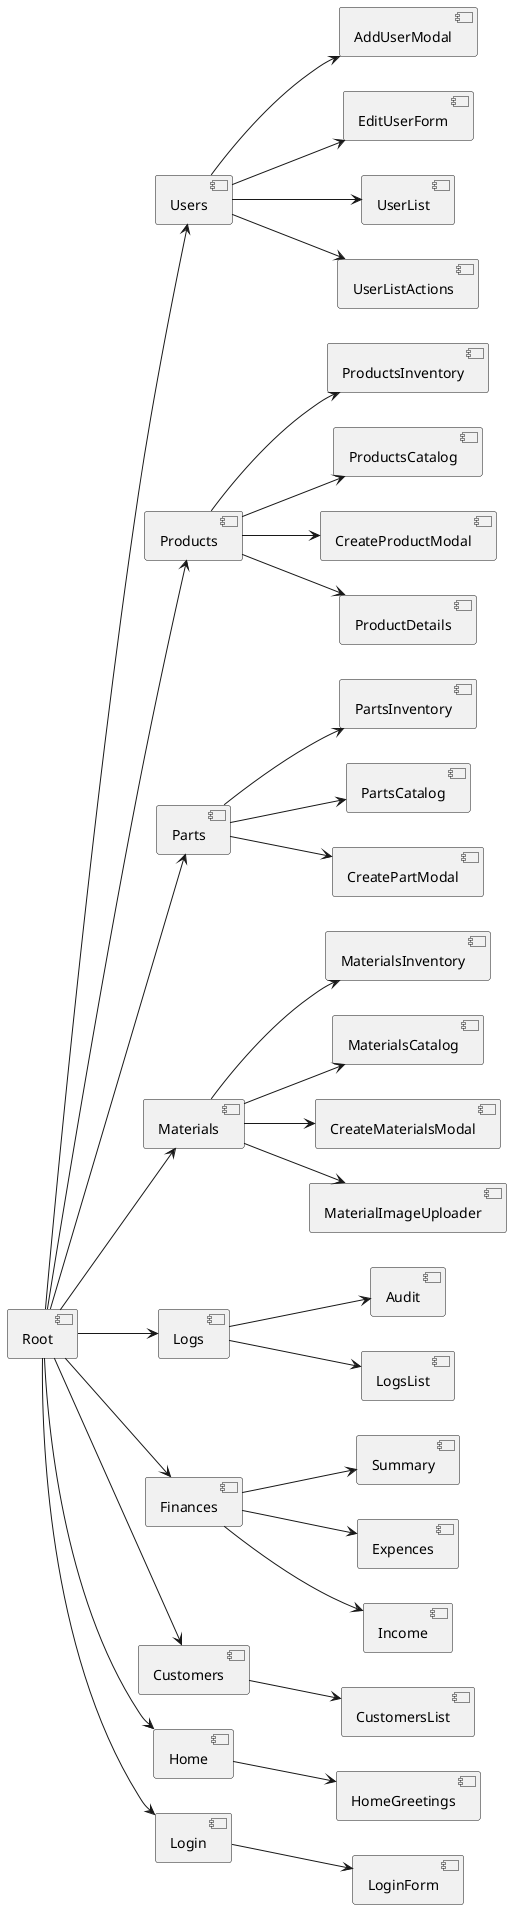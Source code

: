 @startuml
left to right direction

[Root] --> [Users]
[Root] --> [Products]
[Root] --> [Parts]
[Root] --> [Materials]
[Root] --> [Logs]
[Root] --> [Finances]
[Root] --> [Customers]
[Root] --> [Home]
[Home] --> [HomeGreetings]
[Root] --> [Login]
[Login] --> [LoginForm]
[Parts] --> [PartsInventory]
[Parts] --> [PartsCatalog]
[Parts] --> [CreatePartModal]
[Logs] --> [Audit]
[Logs] --> [LogsList]
[Finances] --> [Summary]
[Finances] --> [Expences]
[Finances] --> [Income]
[Products] --> [ProductsInventory]
[Products] --> [ProductsCatalog]
[Customers] --> [CustomersList]
[Products] --> [CreateProductModal]
[Products] --> [ProductDetails]
[Materials] --> [MaterialsInventory]
[Materials] --> [MaterialsCatalog]
[Materials] --> [CreateMaterialsModal]
[Materials] --> [MaterialImageUploader]
[Users] --> [AddUserModal]
[Users] --> [EditUserForm]
[Users] --> [UserList]
[Users] --> [UserListActions]
@enduml
